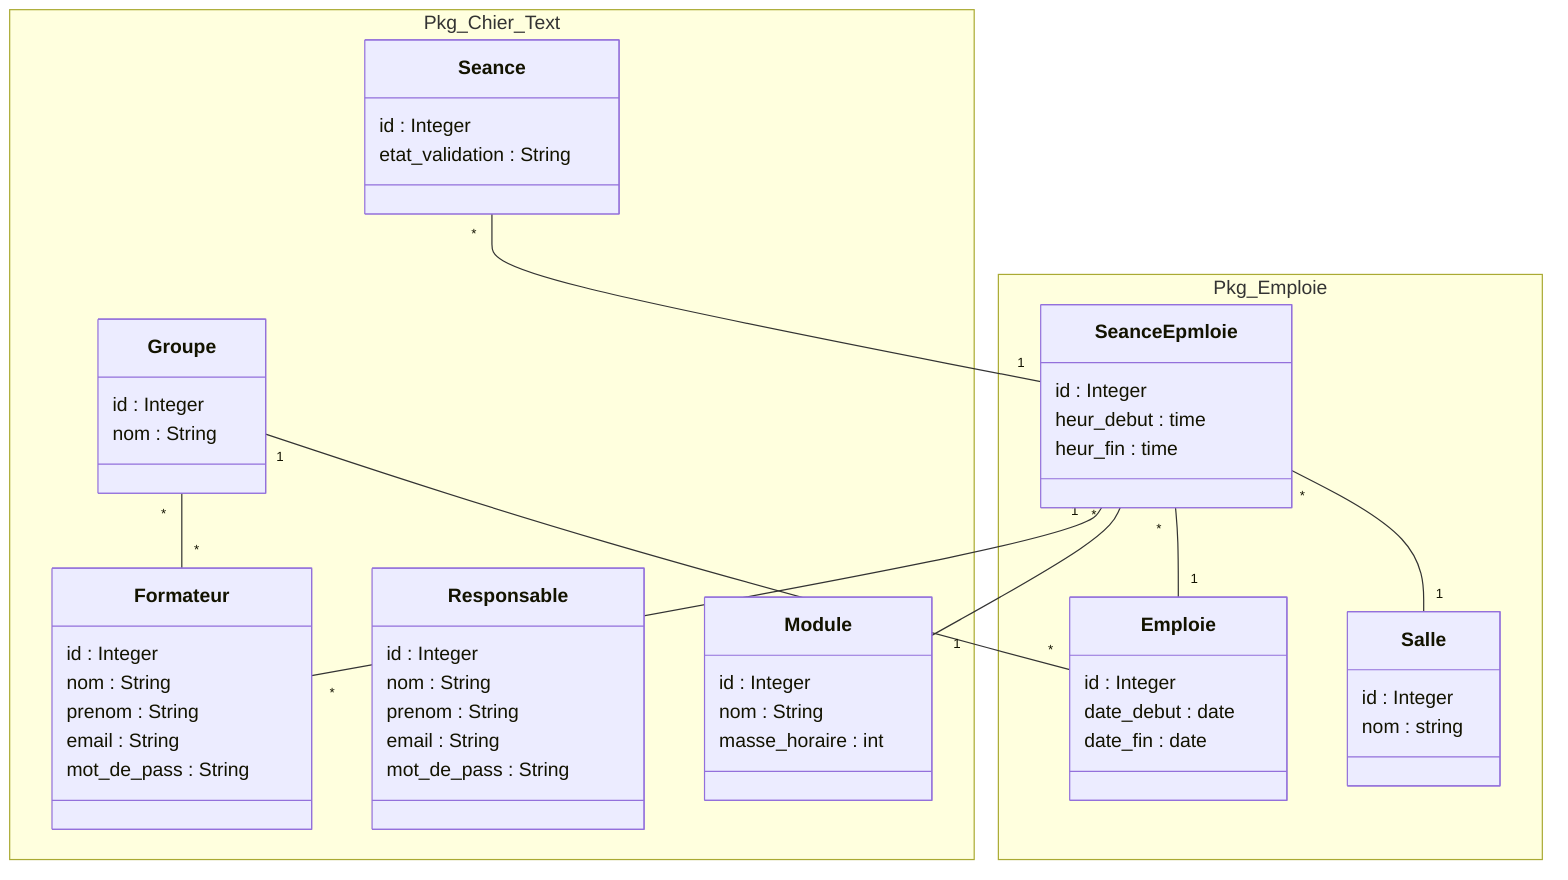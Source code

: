 ---
config:
  theme: default
---
classDiagram
namespace Pkg_Emploie{
  class Emploie
  class SeanceEpmloie
  class Salle
}
namespace Pkg_Chier_Text{
  class Groupe
  class Formateur
  class Responsable
  class Module
  class Seance
}
class Groupe {
  id : Integer
  nom : String
}
class Module {
  id : Integer
  nom : String
  masse_horaire : int
}
class Emploie {
  id : Integer
  date_debut : date
  date_fin : date
}
class Formateur {
  id : Integer
  nom : String
  prenom : String
  email : String
  mot_de_pass : String
}
class Responsable {
  id : Integer
  nom : String
  prenom : String
  email : String
  mot_de_pass : String
}
class Seance{
  id : Integer
  etat_validation : String
}
class SeanceEpmloie{
  id : Integer
  heur_debut : time
  heur_fin : time
}
class Salle{
 id : Integer
 nom : string
}
Seance "*" -- "1" SeanceEpmloie
SeanceEpmloie "*" -- "1" Module
SeanceEpmloie "1" -- "*" Formateur
Groupe "*" -- "*" Formateur
SeanceEpmloie "*" -- "1" Salle
Groupe "1" -- "*" Emploie
SeanceEpmloie "*" -- "1" Emploie